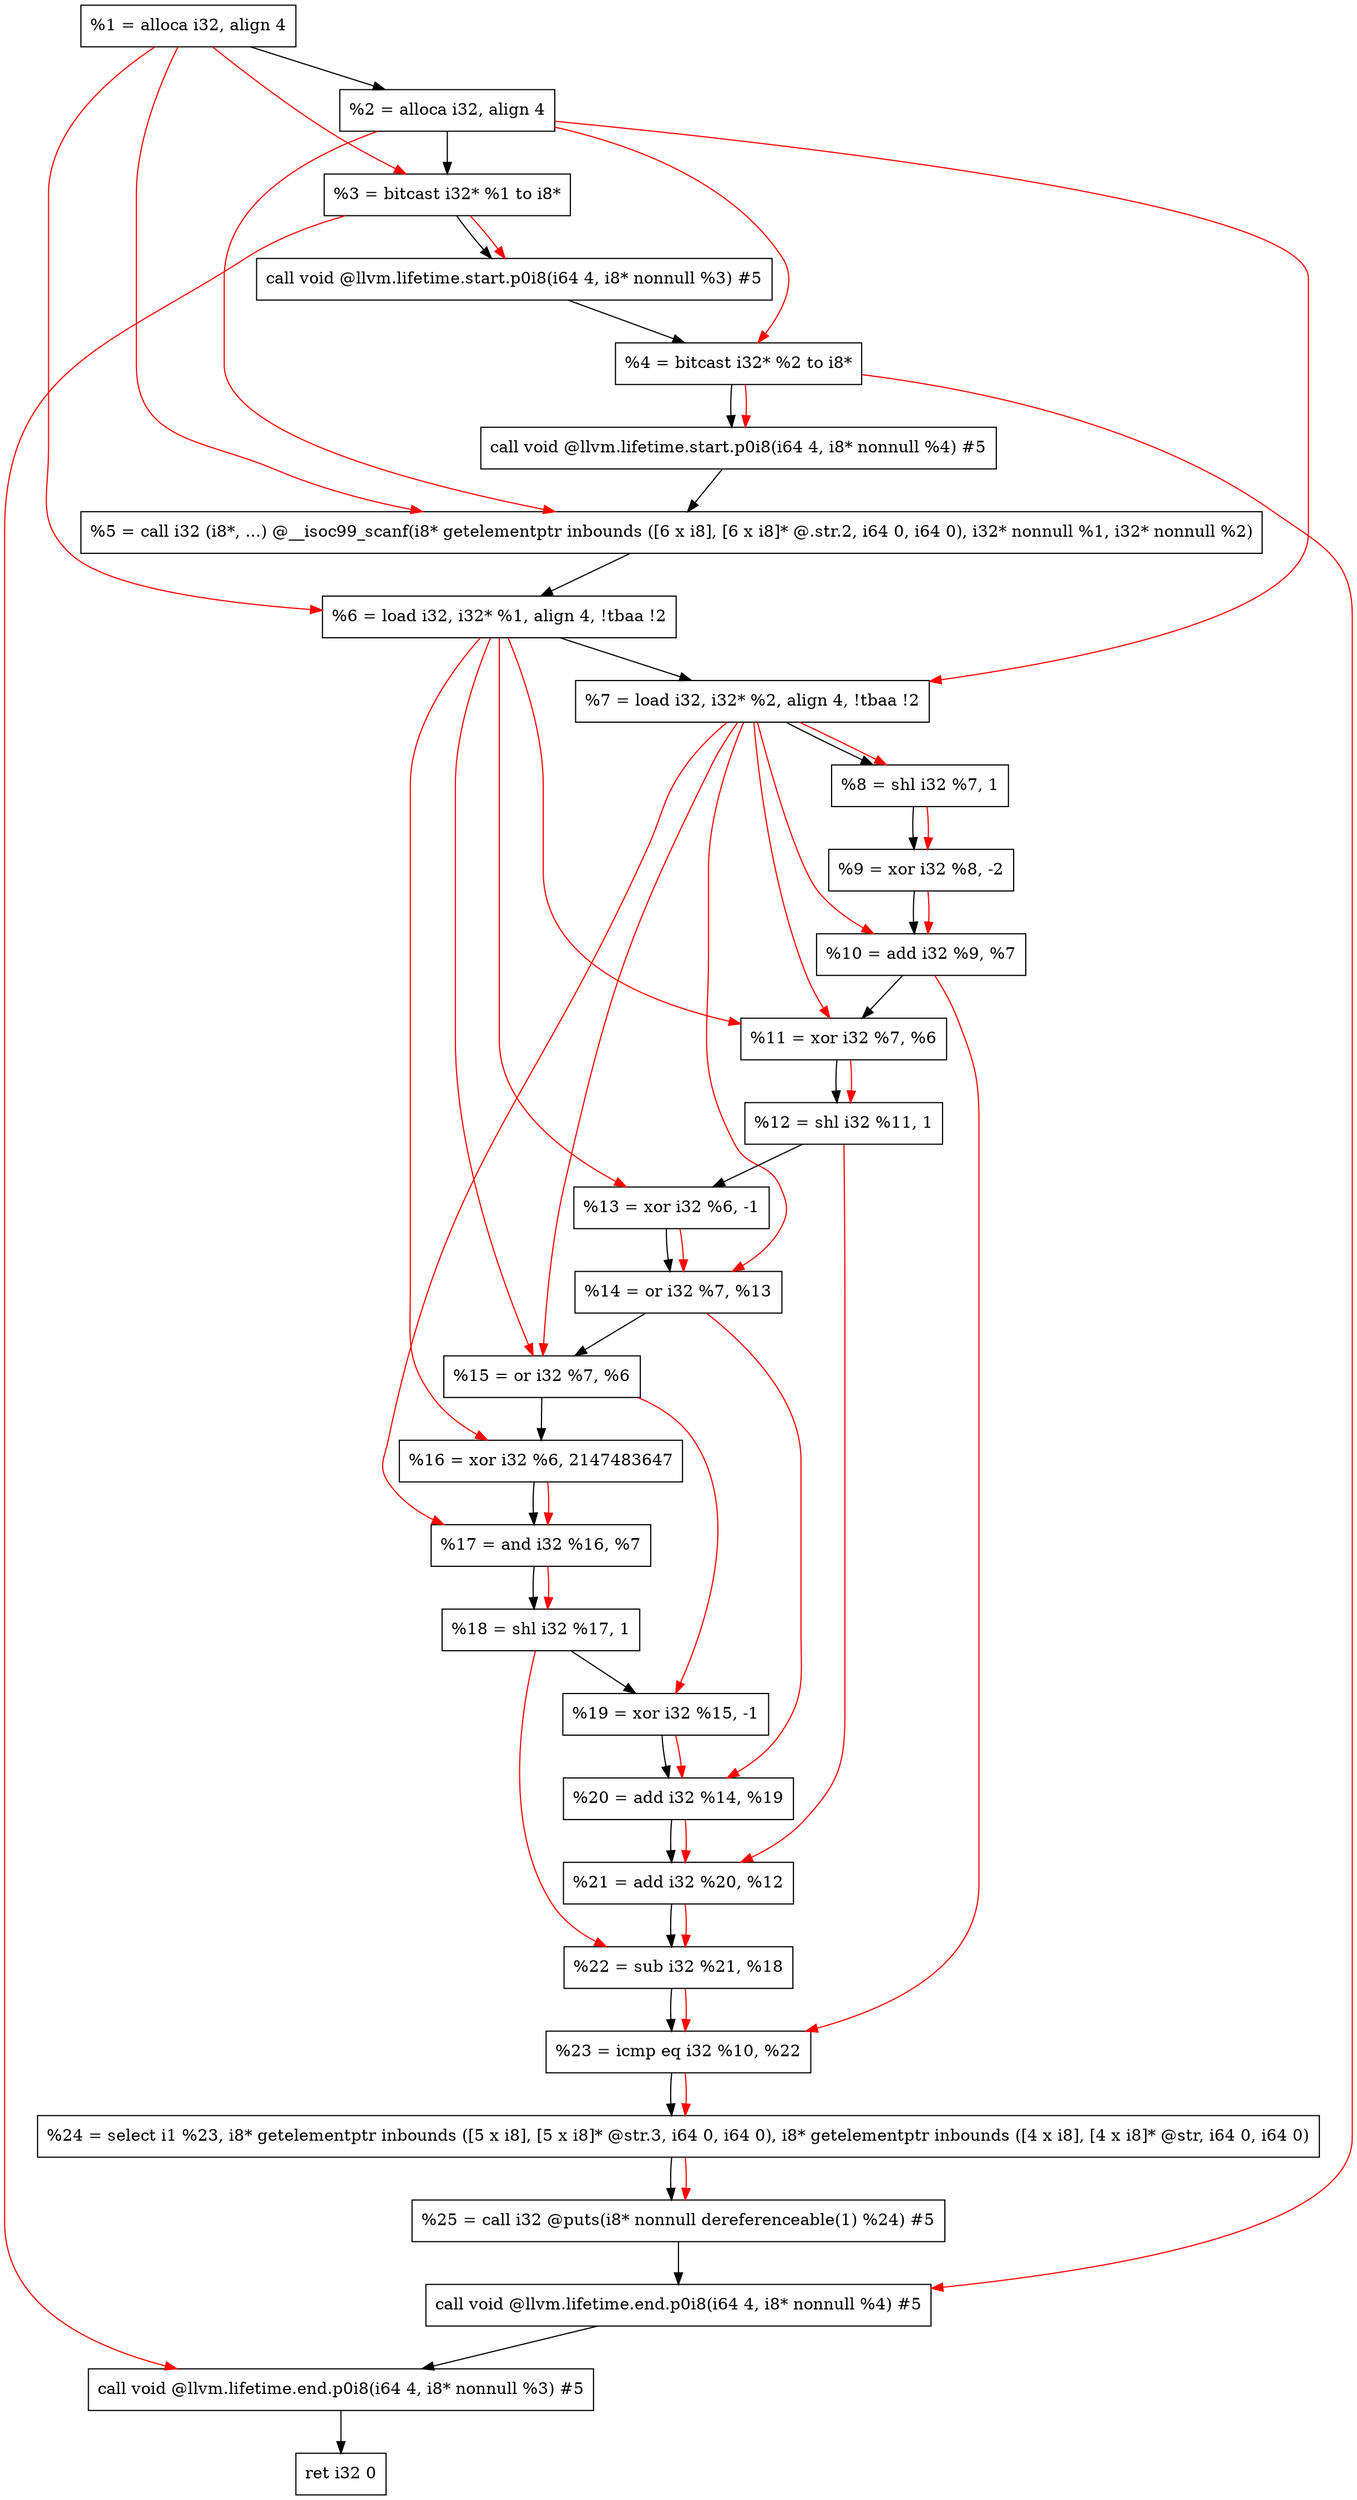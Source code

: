 digraph "DFG for'main' function" {
	Node0xb2d808[shape=record, label="  %1 = alloca i32, align 4"];
	Node0xb2d888[shape=record, label="  %2 = alloca i32, align 4"];
	Node0xb2d918[shape=record, label="  %3 = bitcast i32* %1 to i8*"];
	Node0xb2dd78[shape=record, label="  call void @llvm.lifetime.start.p0i8(i64 4, i8* nonnull %3) #5"];
	Node0xb2de58[shape=record, label="  %4 = bitcast i32* %2 to i8*"];
	Node0xb2df78[shape=record, label="  call void @llvm.lifetime.start.p0i8(i64 4, i8* nonnull %4) #5"];
	Node0xb2e1b0[shape=record, label="  %5 = call i32 (i8*, ...) @__isoc99_scanf(i8* getelementptr inbounds ([6 x i8], [6 x i8]* @.str.2, i64 0, i64 0), i32* nonnull %1, i32* nonnull %2)"];
	Node0xb2e268[shape=record, label="  %6 = load i32, i32* %1, align 4, !tbaa !2"];
	Node0xb2f1d8[shape=record, label="  %7 = load i32, i32* %2, align 4, !tbaa !2"];
	Node0xb2f860[shape=record, label="  %8 = shl i32 %7, 1"];
	Node0xb2f8d0[shape=record, label="  %9 = xor i32 %8, -2"];
	Node0xb2f940[shape=record, label="  %10 = add i32 %9, %7"];
	Node0xb2f9b0[shape=record, label="  %11 = xor i32 %7, %6"];
	Node0xb2fa20[shape=record, label="  %12 = shl i32 %11, 1"];
	Node0xb2fa90[shape=record, label="  %13 = xor i32 %6, -1"];
	Node0xb2fb00[shape=record, label="  %14 = or i32 %7, %13"];
	Node0xb2fb70[shape=record, label="  %15 = or i32 %7, %6"];
	Node0xb2fbe0[shape=record, label="  %16 = xor i32 %6, 2147483647"];
	Node0xb2fc50[shape=record, label="  %17 = and i32 %16, %7"];
	Node0xb2fcc0[shape=record, label="  %18 = shl i32 %17, 1"];
	Node0xb2fd30[shape=record, label="  %19 = xor i32 %15, -1"];
	Node0xb2fda0[shape=record, label="  %20 = add i32 %14, %19"];
	Node0xb2fe10[shape=record, label="  %21 = add i32 %20, %12"];
	Node0xb2fe80[shape=record, label="  %22 = sub i32 %21, %18"];
	Node0xb2fef0[shape=record, label="  %23 = icmp eq i32 %10, %22"];
	Node0xace9d8[shape=record, label="  %24 = select i1 %23, i8* getelementptr inbounds ([5 x i8], [5 x i8]* @str.3, i64 0, i64 0), i8* getelementptr inbounds ([4 x i8], [4 x i8]* @str, i64 0, i64 0)"];
	Node0xb2ff80[shape=record, label="  %25 = call i32 @puts(i8* nonnull dereferenceable(1) %24) #5"];
	Node0xb301d8[shape=record, label="  call void @llvm.lifetime.end.p0i8(i64 4, i8* nonnull %4) #5"];
	Node0xb30338[shape=record, label="  call void @llvm.lifetime.end.p0i8(i64 4, i8* nonnull %3) #5"];
	Node0xb303f8[shape=record, label="  ret i32 0"];
	Node0xb2d808 -> Node0xb2d888;
	Node0xb2d888 -> Node0xb2d918;
	Node0xb2d918 -> Node0xb2dd78;
	Node0xb2dd78 -> Node0xb2de58;
	Node0xb2de58 -> Node0xb2df78;
	Node0xb2df78 -> Node0xb2e1b0;
	Node0xb2e1b0 -> Node0xb2e268;
	Node0xb2e268 -> Node0xb2f1d8;
	Node0xb2f1d8 -> Node0xb2f860;
	Node0xb2f860 -> Node0xb2f8d0;
	Node0xb2f8d0 -> Node0xb2f940;
	Node0xb2f940 -> Node0xb2f9b0;
	Node0xb2f9b0 -> Node0xb2fa20;
	Node0xb2fa20 -> Node0xb2fa90;
	Node0xb2fa90 -> Node0xb2fb00;
	Node0xb2fb00 -> Node0xb2fb70;
	Node0xb2fb70 -> Node0xb2fbe0;
	Node0xb2fbe0 -> Node0xb2fc50;
	Node0xb2fc50 -> Node0xb2fcc0;
	Node0xb2fcc0 -> Node0xb2fd30;
	Node0xb2fd30 -> Node0xb2fda0;
	Node0xb2fda0 -> Node0xb2fe10;
	Node0xb2fe10 -> Node0xb2fe80;
	Node0xb2fe80 -> Node0xb2fef0;
	Node0xb2fef0 -> Node0xace9d8;
	Node0xace9d8 -> Node0xb2ff80;
	Node0xb2ff80 -> Node0xb301d8;
	Node0xb301d8 -> Node0xb30338;
	Node0xb30338 -> Node0xb303f8;
edge [color=red]
	Node0xb2d808 -> Node0xb2d918;
	Node0xb2d918 -> Node0xb2dd78;
	Node0xb2d888 -> Node0xb2de58;
	Node0xb2de58 -> Node0xb2df78;
	Node0xb2d808 -> Node0xb2e1b0;
	Node0xb2d888 -> Node0xb2e1b0;
	Node0xb2d808 -> Node0xb2e268;
	Node0xb2d888 -> Node0xb2f1d8;
	Node0xb2f1d8 -> Node0xb2f860;
	Node0xb2f860 -> Node0xb2f8d0;
	Node0xb2f8d0 -> Node0xb2f940;
	Node0xb2f1d8 -> Node0xb2f940;
	Node0xb2f1d8 -> Node0xb2f9b0;
	Node0xb2e268 -> Node0xb2f9b0;
	Node0xb2f9b0 -> Node0xb2fa20;
	Node0xb2e268 -> Node0xb2fa90;
	Node0xb2f1d8 -> Node0xb2fb00;
	Node0xb2fa90 -> Node0xb2fb00;
	Node0xb2f1d8 -> Node0xb2fb70;
	Node0xb2e268 -> Node0xb2fb70;
	Node0xb2e268 -> Node0xb2fbe0;
	Node0xb2fbe0 -> Node0xb2fc50;
	Node0xb2f1d8 -> Node0xb2fc50;
	Node0xb2fc50 -> Node0xb2fcc0;
	Node0xb2fb70 -> Node0xb2fd30;
	Node0xb2fb00 -> Node0xb2fda0;
	Node0xb2fd30 -> Node0xb2fda0;
	Node0xb2fda0 -> Node0xb2fe10;
	Node0xb2fa20 -> Node0xb2fe10;
	Node0xb2fe10 -> Node0xb2fe80;
	Node0xb2fcc0 -> Node0xb2fe80;
	Node0xb2f940 -> Node0xb2fef0;
	Node0xb2fe80 -> Node0xb2fef0;
	Node0xb2fef0 -> Node0xace9d8;
	Node0xace9d8 -> Node0xb2ff80;
	Node0xb2de58 -> Node0xb301d8;
	Node0xb2d918 -> Node0xb30338;
}
